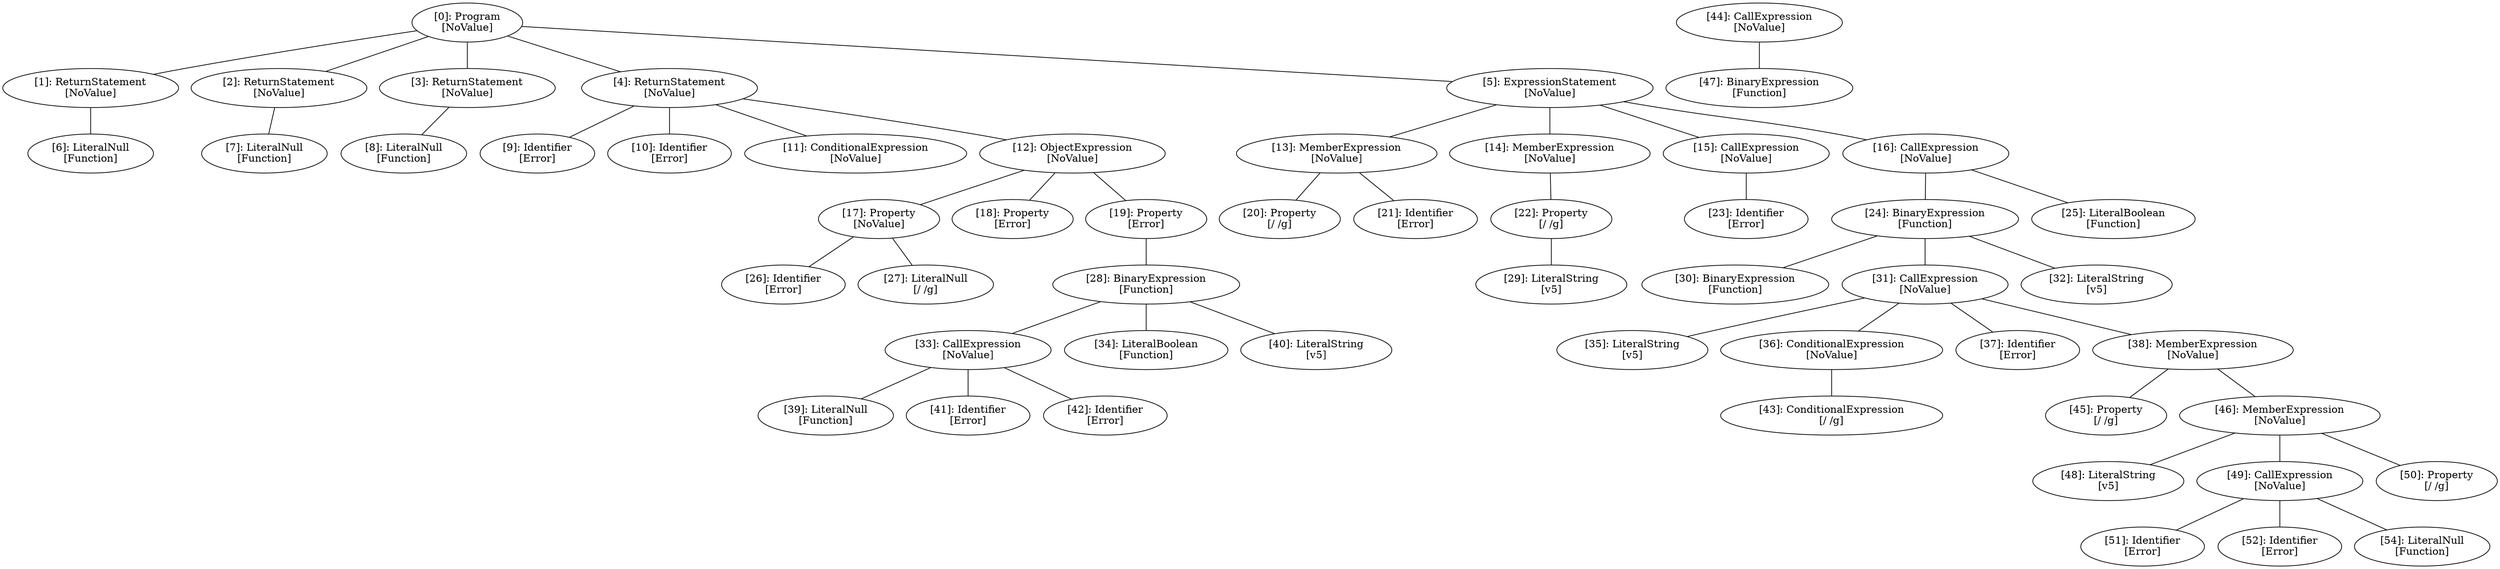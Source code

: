// Result
graph {
	0 [label="[0]: Program
[NoValue]"]
	1 [label="[1]: ReturnStatement
[NoValue]"]
	2 [label="[2]: ReturnStatement
[NoValue]"]
	3 [label="[3]: ReturnStatement
[NoValue]"]
	4 [label="[4]: ReturnStatement
[NoValue]"]
	5 [label="[5]: ExpressionStatement
[NoValue]"]
	6 [label="[6]: LiteralNull
[Function]"]
	7 [label="[7]: LiteralNull
[Function]"]
	8 [label="[8]: LiteralNull
[Function]"]
	9 [label="[9]: Identifier
[Error]"]
	10 [label="[10]: Identifier
[Error]"]
	11 [label="[11]: ConditionalExpression
[NoValue]"]
	12 [label="[12]: ObjectExpression
[NoValue]"]
	13 [label="[13]: MemberExpression
[NoValue]"]
	14 [label="[14]: MemberExpression
[NoValue]"]
	15 [label="[15]: CallExpression
[NoValue]"]
	16 [label="[16]: CallExpression
[NoValue]"]
	17 [label="[17]: Property
[NoValue]"]
	18 [label="[18]: Property
[Error]"]
	19 [label="[19]: Property
[Error]"]
	20 [label="[20]: Property
[/ /g]"]
	21 [label="[21]: Identifier
[Error]"]
	22 [label="[22]: Property
[/ /g]"]
	23 [label="[23]: Identifier
[Error]"]
	24 [label="[24]: BinaryExpression
[Function]"]
	25 [label="[25]: LiteralBoolean
[Function]"]
	26 [label="[26]: Identifier
[Error]"]
	27 [label="[27]: LiteralNull
[/ /g]"]
	28 [label="[28]: BinaryExpression
[Function]"]
	29 [label="[29]: LiteralString
[v5]"]
	30 [label="[30]: BinaryExpression
[Function]"]
	31 [label="[31]: CallExpression
[NoValue]"]
	32 [label="[32]: LiteralString
[v5]"]
	33 [label="[33]: CallExpression
[NoValue]"]
	34 [label="[34]: LiteralBoolean
[Function]"]
	35 [label="[35]: LiteralString
[v5]"]
	36 [label="[36]: ConditionalExpression
[NoValue]"]
	37 [label="[37]: Identifier
[Error]"]
	38 [label="[38]: MemberExpression
[NoValue]"]
	39 [label="[39]: LiteralNull
[Function]"]
	40 [label="[40]: LiteralString
[v5]"]
	41 [label="[41]: Identifier
[Error]"]
	42 [label="[42]: Identifier
[Error]"]
	43 [label="[43]: ConditionalExpression
[/ /g]"]
	44 [label="[44]: CallExpression
[NoValue]"]
	45 [label="[45]: Property
[/ /g]"]
	46 [label="[46]: MemberExpression
[NoValue]"]
	47 [label="[47]: BinaryExpression
[Function]"]
	48 [label="[48]: LiteralString
[v5]"]
	49 [label="[49]: CallExpression
[NoValue]"]
	50 [label="[50]: Property
[/ /g]"]
	51 [label="[51]: Identifier
[Error]"]
	52 [label="[52]: Identifier
[Error]"]
	54 [label="[54]: LiteralNull
[Function]"]
	0 -- 1
	0 -- 2
	0 -- 3
	0 -- 4
	0 -- 5
	1 -- 6
	2 -- 7
	3 -- 8
	4 -- 9
	4 -- 10
	4 -- 11
	4 -- 12
	5 -- 13
	5 -- 14
	5 -- 15
	5 -- 16
	12 -- 17
	12 -- 18
	12 -- 19
	13 -- 20
	13 -- 21
	14 -- 22
	15 -- 23
	16 -- 24
	16 -- 25
	17 -- 26
	17 -- 27
	19 -- 28
	22 -- 29
	24 -- 30
	24 -- 31
	24 -- 32
	28 -- 33
	28 -- 34
	28 -- 40
	31 -- 35
	31 -- 36
	31 -- 37
	31 -- 38
	33 -- 39
	33 -- 41
	33 -- 42
	36 -- 43
	38 -- 45
	38 -- 46
	44 -- 47
	46 -- 48
	46 -- 49
	46 -- 50
	49 -- 51
	49 -- 52
	49 -- 54
}
